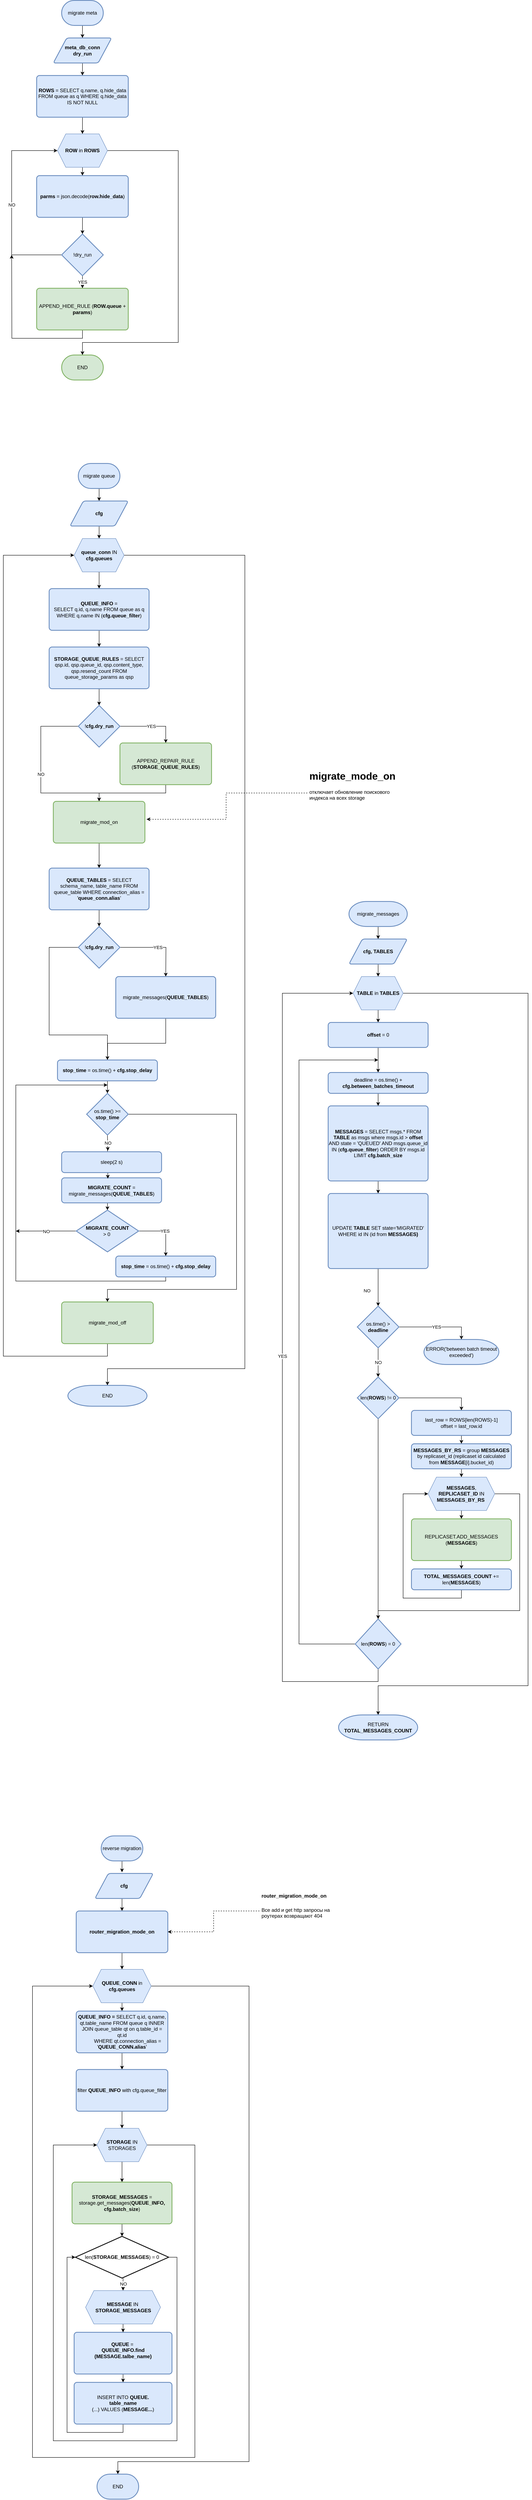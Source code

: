 <mxfile version="20.3.3" type="github">
  <diagram id="oc3zBq0LwjQA2mJLcE0H" name="Страница 1">
    <mxGraphModel dx="1422" dy="719" grid="1" gridSize="10" guides="1" tooltips="1" connect="1" arrows="1" fold="1" page="1" pageScale="1" pageWidth="827" pageHeight="1169" math="0" shadow="0">
      <root>
        <mxCell id="0" />
        <mxCell id="1" parent="0" />
        <mxCell id="7rgctY2cvkCQfaToGf1Q-23" style="edgeStyle=orthogonalEdgeStyle;rounded=0;orthogonalLoop=1;jettySize=auto;html=1;exitX=0.5;exitY=1;exitDx=0;exitDy=0;exitPerimeter=0;entryX=0.5;entryY=0;entryDx=0;entryDy=0;" edge="1" parent="1" source="7rgctY2cvkCQfaToGf1Q-1" target="7rgctY2cvkCQfaToGf1Q-2">
          <mxGeometry relative="1" as="geometry" />
        </mxCell>
        <mxCell id="7rgctY2cvkCQfaToGf1Q-1" value="migrate meta" style="strokeWidth=2;html=1;shape=mxgraph.flowchart.terminator;whiteSpace=wrap;fillColor=#dae8fc;strokeColor=#6c8ebf;" vertex="1" parent="1">
          <mxGeometry x="260" y="80" width="100" height="60" as="geometry" />
        </mxCell>
        <mxCell id="7rgctY2cvkCQfaToGf1Q-22" style="edgeStyle=orthogonalEdgeStyle;rounded=0;orthogonalLoop=1;jettySize=auto;html=1;exitX=0.5;exitY=1;exitDx=0;exitDy=0;entryX=0.5;entryY=0;entryDx=0;entryDy=0;" edge="1" parent="1" source="7rgctY2cvkCQfaToGf1Q-2" target="7rgctY2cvkCQfaToGf1Q-3">
          <mxGeometry relative="1" as="geometry" />
        </mxCell>
        <mxCell id="7rgctY2cvkCQfaToGf1Q-2" value="&lt;b&gt;meta_db_conn&lt;br&gt;dry_run&lt;/b&gt;" style="shape=parallelogram;html=1;strokeWidth=2;perimeter=parallelogramPerimeter;whiteSpace=wrap;rounded=1;arcSize=12;size=0.23;fillColor=#dae8fc;strokeColor=#6c8ebf;" vertex="1" parent="1">
          <mxGeometry x="240" y="170" width="140" height="60" as="geometry" />
        </mxCell>
        <mxCell id="7rgctY2cvkCQfaToGf1Q-21" style="edgeStyle=orthogonalEdgeStyle;rounded=0;orthogonalLoop=1;jettySize=auto;html=1;exitX=0.5;exitY=1;exitDx=0;exitDy=0;entryX=0.5;entryY=0;entryDx=0;entryDy=0;" edge="1" parent="1" source="7rgctY2cvkCQfaToGf1Q-3" target="7rgctY2cvkCQfaToGf1Q-6">
          <mxGeometry relative="1" as="geometry" />
        </mxCell>
        <mxCell id="7rgctY2cvkCQfaToGf1Q-3" value="&lt;b&gt;ROWS&lt;/b&gt; = SELECT q.name, q.hide_data FROM queue as q WHERE q.hide_data IS NOT NULL" style="rounded=1;whiteSpace=wrap;html=1;absoluteArcSize=1;arcSize=14;strokeWidth=2;fillColor=#dae8fc;strokeColor=#6c8ebf;" vertex="1" parent="1">
          <mxGeometry x="200" y="260" width="220" height="100" as="geometry" />
        </mxCell>
        <mxCell id="7rgctY2cvkCQfaToGf1Q-8" style="edgeStyle=orthogonalEdgeStyle;rounded=0;orthogonalLoop=1;jettySize=auto;html=1;exitX=0.5;exitY=1;exitDx=0;exitDy=0;entryX=0.5;entryY=0;entryDx=0;entryDy=0;" edge="1" parent="1" source="7rgctY2cvkCQfaToGf1Q-6" target="7rgctY2cvkCQfaToGf1Q-7">
          <mxGeometry relative="1" as="geometry" />
        </mxCell>
        <mxCell id="7rgctY2cvkCQfaToGf1Q-20" style="edgeStyle=orthogonalEdgeStyle;rounded=0;orthogonalLoop=1;jettySize=auto;html=1;exitX=1;exitY=0.5;exitDx=0;exitDy=0;" edge="1" parent="1" source="7rgctY2cvkCQfaToGf1Q-6" target="7rgctY2cvkCQfaToGf1Q-19">
          <mxGeometry relative="1" as="geometry">
            <Array as="points">
              <mxPoint x="540" y="440" />
              <mxPoint x="540" y="900" />
              <mxPoint x="310" y="900" />
            </Array>
          </mxGeometry>
        </mxCell>
        <mxCell id="7rgctY2cvkCQfaToGf1Q-6" value="&lt;b&gt;ROW&lt;/b&gt; in &lt;b&gt;ROWS&lt;/b&gt;" style="shape=hexagon;perimeter=hexagonPerimeter2;whiteSpace=wrap;html=1;fixedSize=1;fillColor=#dae8fc;strokeColor=#6c8ebf;" vertex="1" parent="1">
          <mxGeometry x="250" y="400" width="120" height="80" as="geometry" />
        </mxCell>
        <mxCell id="7rgctY2cvkCQfaToGf1Q-11" style="edgeStyle=orthogonalEdgeStyle;rounded=0;orthogonalLoop=1;jettySize=auto;html=1;exitX=0.5;exitY=1;exitDx=0;exitDy=0;entryX=0.5;entryY=0;entryDx=0;entryDy=0;" edge="1" parent="1" source="7rgctY2cvkCQfaToGf1Q-7">
          <mxGeometry relative="1" as="geometry">
            <mxPoint x="310" y="640" as="targetPoint" />
          </mxGeometry>
        </mxCell>
        <mxCell id="7rgctY2cvkCQfaToGf1Q-7" value="&lt;b&gt;parms&lt;/b&gt; = json.decode(&lt;b&gt;row.hide_data&lt;/b&gt;)" style="rounded=1;whiteSpace=wrap;html=1;absoluteArcSize=1;arcSize=14;strokeWidth=2;fillColor=#dae8fc;strokeColor=#6c8ebf;" vertex="1" parent="1">
          <mxGeometry x="200" y="500" width="220" height="100" as="geometry" />
        </mxCell>
        <mxCell id="7rgctY2cvkCQfaToGf1Q-14" value="NO" style="edgeStyle=orthogonalEdgeStyle;rounded=0;orthogonalLoop=1;jettySize=auto;html=1;exitX=0;exitY=0.5;exitDx=0;exitDy=0;exitPerimeter=0;entryX=0;entryY=0.5;entryDx=0;entryDy=0;" edge="1" parent="1" source="7rgctY2cvkCQfaToGf1Q-13" target="7rgctY2cvkCQfaToGf1Q-6">
          <mxGeometry relative="1" as="geometry">
            <Array as="points">
              <mxPoint x="140" y="690" />
              <mxPoint x="140" y="440" />
            </Array>
          </mxGeometry>
        </mxCell>
        <mxCell id="7rgctY2cvkCQfaToGf1Q-17" value="YES" style="edgeStyle=orthogonalEdgeStyle;rounded=0;orthogonalLoop=1;jettySize=auto;html=1;exitX=0.5;exitY=1;exitDx=0;exitDy=0;exitPerimeter=0;entryX=0.5;entryY=0;entryDx=0;entryDy=0;" edge="1" parent="1" source="7rgctY2cvkCQfaToGf1Q-13" target="7rgctY2cvkCQfaToGf1Q-15">
          <mxGeometry relative="1" as="geometry" />
        </mxCell>
        <mxCell id="7rgctY2cvkCQfaToGf1Q-13" value="!dry_run" style="strokeWidth=2;html=1;shape=mxgraph.flowchart.decision;whiteSpace=wrap;fillColor=#dae8fc;strokeColor=#6c8ebf;" vertex="1" parent="1">
          <mxGeometry x="260" y="640" width="100" height="100" as="geometry" />
        </mxCell>
        <mxCell id="7rgctY2cvkCQfaToGf1Q-18" style="edgeStyle=orthogonalEdgeStyle;rounded=0;orthogonalLoop=1;jettySize=auto;html=1;exitX=0.5;exitY=1;exitDx=0;exitDy=0;" edge="1" parent="1" source="7rgctY2cvkCQfaToGf1Q-15">
          <mxGeometry relative="1" as="geometry">
            <mxPoint x="140" y="690" as="targetPoint" />
          </mxGeometry>
        </mxCell>
        <mxCell id="7rgctY2cvkCQfaToGf1Q-15" value="APPEND_HIDE_RULE (&lt;b&gt;ROW.queue&lt;/b&gt; + &lt;b&gt;params&lt;/b&gt;)" style="rounded=1;whiteSpace=wrap;html=1;absoluteArcSize=1;arcSize=14;strokeWidth=2;fillColor=#d5e8d4;strokeColor=#82b366;" vertex="1" parent="1">
          <mxGeometry x="200" y="770" width="220" height="100" as="geometry" />
        </mxCell>
        <mxCell id="7rgctY2cvkCQfaToGf1Q-19" value="END" style="strokeWidth=2;html=1;shape=mxgraph.flowchart.terminator;whiteSpace=wrap;fillColor=#d5e8d4;strokeColor=#82b366;" vertex="1" parent="1">
          <mxGeometry x="260" y="930" width="100" height="60" as="geometry" />
        </mxCell>
        <mxCell id="7rgctY2cvkCQfaToGf1Q-24" style="edgeStyle=orthogonalEdgeStyle;rounded=0;orthogonalLoop=1;jettySize=auto;html=1;exitX=0.5;exitY=1;exitDx=0;exitDy=0;exitPerimeter=0;entryX=0.5;entryY=0;entryDx=0;entryDy=0;" edge="1" parent="1" source="7rgctY2cvkCQfaToGf1Q-25" target="7rgctY2cvkCQfaToGf1Q-27">
          <mxGeometry relative="1" as="geometry" />
        </mxCell>
        <mxCell id="7rgctY2cvkCQfaToGf1Q-25" value="migrate queue" style="strokeWidth=2;html=1;shape=mxgraph.flowchart.terminator;whiteSpace=wrap;fillColor=#dae8fc;strokeColor=#6c8ebf;" vertex="1" parent="1">
          <mxGeometry x="300" y="1190" width="100" height="60" as="geometry" />
        </mxCell>
        <mxCell id="7rgctY2cvkCQfaToGf1Q-26" style="edgeStyle=orthogonalEdgeStyle;rounded=0;orthogonalLoop=1;jettySize=auto;html=1;exitX=0.5;exitY=1;exitDx=0;exitDy=0;entryX=0.5;entryY=0;entryDx=0;entryDy=0;" edge="1" parent="1" source="7rgctY2cvkCQfaToGf1Q-27">
          <mxGeometry relative="1" as="geometry">
            <mxPoint x="350" y="1370" as="targetPoint" />
          </mxGeometry>
        </mxCell>
        <mxCell id="7rgctY2cvkCQfaToGf1Q-27" value="&lt;b&gt;cfg&lt;/b&gt;" style="shape=parallelogram;html=1;strokeWidth=2;perimeter=parallelogramPerimeter;whiteSpace=wrap;rounded=1;arcSize=12;size=0.23;fillColor=#dae8fc;strokeColor=#6c8ebf;" vertex="1" parent="1">
          <mxGeometry x="280" y="1280" width="140" height="60" as="geometry" />
        </mxCell>
        <mxCell id="7rgctY2cvkCQfaToGf1Q-52" style="edgeStyle=orthogonalEdgeStyle;rounded=0;orthogonalLoop=1;jettySize=auto;html=1;exitX=0.5;exitY=1;exitDx=0;exitDy=0;entryX=0.5;entryY=0;entryDx=0;entryDy=0;" edge="1" parent="1" source="7rgctY2cvkCQfaToGf1Q-41" target="7rgctY2cvkCQfaToGf1Q-43">
          <mxGeometry relative="1" as="geometry" />
        </mxCell>
        <mxCell id="7rgctY2cvkCQfaToGf1Q-136" style="edgeStyle=orthogonalEdgeStyle;rounded=0;orthogonalLoop=1;jettySize=auto;html=1;exitX=1;exitY=0.5;exitDx=0;exitDy=0;entryX=0.5;entryY=0;entryDx=0;entryDy=0;entryPerimeter=0;" edge="1" parent="1" source="7rgctY2cvkCQfaToGf1Q-41" target="7rgctY2cvkCQfaToGf1Q-134">
          <mxGeometry relative="1" as="geometry">
            <Array as="points">
              <mxPoint x="700" y="1410" />
              <mxPoint x="700" y="3360" />
              <mxPoint x="370" y="3360" />
            </Array>
          </mxGeometry>
        </mxCell>
        <mxCell id="7rgctY2cvkCQfaToGf1Q-41" value="&lt;b&gt;queue_conn&lt;/b&gt; IN &lt;b&gt;cfg.queues&lt;/b&gt;" style="shape=hexagon;perimeter=hexagonPerimeter2;whiteSpace=wrap;html=1;fixedSize=1;fillColor=#dae8fc;strokeColor=#6c8ebf;" vertex="1" parent="1">
          <mxGeometry x="290" y="1370" width="120" height="80" as="geometry" />
        </mxCell>
        <mxCell id="7rgctY2cvkCQfaToGf1Q-51" style="edgeStyle=orthogonalEdgeStyle;rounded=0;orthogonalLoop=1;jettySize=auto;html=1;exitX=0.5;exitY=1;exitDx=0;exitDy=0;entryX=0.5;entryY=0;entryDx=0;entryDy=0;" edge="1" parent="1" source="7rgctY2cvkCQfaToGf1Q-43" target="7rgctY2cvkCQfaToGf1Q-44">
          <mxGeometry relative="1" as="geometry" />
        </mxCell>
        <mxCell id="7rgctY2cvkCQfaToGf1Q-43" value="&lt;b&gt;QUEUE_INFO&lt;/b&gt; =&lt;br&gt;SELECT q.id, q.name FROM queue as q WHERE q.name IN (&lt;b&gt;cfg.queue_filter&lt;/b&gt;)" style="rounded=1;whiteSpace=wrap;html=1;absoluteArcSize=1;arcSize=14;strokeWidth=2;fillColor=#dae8fc;strokeColor=#6c8ebf;" vertex="1" parent="1">
          <mxGeometry x="230" y="1490" width="240" height="100" as="geometry" />
        </mxCell>
        <mxCell id="7rgctY2cvkCQfaToGf1Q-50" style="edgeStyle=orthogonalEdgeStyle;rounded=0;orthogonalLoop=1;jettySize=auto;html=1;exitX=0.5;exitY=1;exitDx=0;exitDy=0;entryX=0.5;entryY=0;entryDx=0;entryDy=0;entryPerimeter=0;" edge="1" parent="1" source="7rgctY2cvkCQfaToGf1Q-44" target="7rgctY2cvkCQfaToGf1Q-45">
          <mxGeometry relative="1" as="geometry" />
        </mxCell>
        <mxCell id="7rgctY2cvkCQfaToGf1Q-44" value="&lt;b&gt;STORAGE_QUEUE_RULES&lt;/b&gt; = SELECT qsp.id, qsp.queue_id, qsp.content_type, qsp.resend_count FROM queue_storage_params as qsp" style="rounded=1;whiteSpace=wrap;html=1;absoluteArcSize=1;arcSize=14;strokeWidth=2;fillColor=#dae8fc;strokeColor=#6c8ebf;" vertex="1" parent="1">
          <mxGeometry x="230" y="1630" width="240" height="100" as="geometry" />
        </mxCell>
        <mxCell id="7rgctY2cvkCQfaToGf1Q-49" value="YES" style="edgeStyle=orthogonalEdgeStyle;rounded=0;orthogonalLoop=1;jettySize=auto;html=1;exitX=1;exitY=0.5;exitDx=0;exitDy=0;exitPerimeter=0;" edge="1" parent="1" source="7rgctY2cvkCQfaToGf1Q-45" target="7rgctY2cvkCQfaToGf1Q-48">
          <mxGeometry relative="1" as="geometry" />
        </mxCell>
        <mxCell id="7rgctY2cvkCQfaToGf1Q-59" value="NO" style="edgeStyle=orthogonalEdgeStyle;rounded=0;orthogonalLoop=1;jettySize=auto;html=1;exitX=0;exitY=0.5;exitDx=0;exitDy=0;exitPerimeter=0;" edge="1" parent="1" source="7rgctY2cvkCQfaToGf1Q-45">
          <mxGeometry relative="1" as="geometry">
            <mxPoint x="350" y="2000" as="targetPoint" />
            <Array as="points">
              <mxPoint x="210" y="1820" />
              <mxPoint x="210" y="1980" />
              <mxPoint x="350" y="1980" />
            </Array>
          </mxGeometry>
        </mxCell>
        <mxCell id="7rgctY2cvkCQfaToGf1Q-45" value="!&lt;b&gt;cfg.dry_run&lt;/b&gt;" style="strokeWidth=2;html=1;shape=mxgraph.flowchart.decision;whiteSpace=wrap;fillColor=#dae8fc;strokeColor=#6c8ebf;" vertex="1" parent="1">
          <mxGeometry x="300" y="1770" width="100" height="100" as="geometry" />
        </mxCell>
        <mxCell id="7rgctY2cvkCQfaToGf1Q-58" style="edgeStyle=orthogonalEdgeStyle;rounded=0;orthogonalLoop=1;jettySize=auto;html=1;exitX=0.5;exitY=1;exitDx=0;exitDy=0;entryX=0.5;entryY=0;entryDx=0;entryDy=0;" edge="1" parent="1" source="7rgctY2cvkCQfaToGf1Q-48" target="7rgctY2cvkCQfaToGf1Q-53">
          <mxGeometry relative="1" as="geometry" />
        </mxCell>
        <mxCell id="7rgctY2cvkCQfaToGf1Q-48" value="APPEND_REPAIR_RULE (&lt;b&gt;STORAGE_QUEUE_RULES&lt;/b&gt;)" style="rounded=1;whiteSpace=wrap;html=1;absoluteArcSize=1;arcSize=14;strokeWidth=2;fillColor=#d5e8d4;strokeColor=#82b366;" vertex="1" parent="1">
          <mxGeometry x="400" y="1860" width="220" height="100" as="geometry" />
        </mxCell>
        <mxCell id="7rgctY2cvkCQfaToGf1Q-57" style="edgeStyle=orthogonalEdgeStyle;rounded=0;orthogonalLoop=1;jettySize=auto;html=1;exitX=0.5;exitY=1;exitDx=0;exitDy=0;" edge="1" parent="1" source="7rgctY2cvkCQfaToGf1Q-53" target="7rgctY2cvkCQfaToGf1Q-56">
          <mxGeometry relative="1" as="geometry" />
        </mxCell>
        <mxCell id="7rgctY2cvkCQfaToGf1Q-53" value="migrate_mod_on" style="rounded=1;whiteSpace=wrap;html=1;absoluteArcSize=1;arcSize=14;strokeWidth=2;fillColor=#d5e8d4;strokeColor=#82b366;" vertex="1" parent="1">
          <mxGeometry x="240" y="2000" width="220" height="100" as="geometry" />
        </mxCell>
        <mxCell id="7rgctY2cvkCQfaToGf1Q-55" style="edgeStyle=orthogonalEdgeStyle;rounded=0;orthogonalLoop=1;jettySize=auto;html=1;exitX=0;exitY=0.5;exitDx=0;exitDy=0;entryX=1.018;entryY=0.43;entryDx=0;entryDy=0;entryPerimeter=0;dashed=1;" edge="1" parent="1" source="7rgctY2cvkCQfaToGf1Q-54" target="7rgctY2cvkCQfaToGf1Q-53">
          <mxGeometry relative="1" as="geometry" />
        </mxCell>
        <mxCell id="7rgctY2cvkCQfaToGf1Q-54" value="&lt;h1&gt;migrate_mode_on&lt;/h1&gt;&lt;p&gt;отключает обновление поискового индекса на всех storage&lt;/p&gt;" style="text;html=1;strokeColor=none;fillColor=none;spacing=5;spacingTop=-20;whiteSpace=wrap;overflow=hidden;rounded=0;" vertex="1" parent="1">
          <mxGeometry x="850" y="1920" width="220" height="120" as="geometry" />
        </mxCell>
        <mxCell id="7rgctY2cvkCQfaToGf1Q-64" style="edgeStyle=orthogonalEdgeStyle;rounded=0;orthogonalLoop=1;jettySize=auto;html=1;exitX=0.5;exitY=1;exitDx=0;exitDy=0;entryX=0.5;entryY=0;entryDx=0;entryDy=0;" edge="1" parent="1" source="7rgctY2cvkCQfaToGf1Q-56">
          <mxGeometry relative="1" as="geometry">
            <mxPoint x="350" y="2300" as="targetPoint" />
          </mxGeometry>
        </mxCell>
        <mxCell id="7rgctY2cvkCQfaToGf1Q-56" value="&lt;b&gt;QUEUE_TABLES&lt;/b&gt; =&amp;nbsp;SELECT schema_name, table_name FROM queue_table WHERE connection_alias = &#39;&lt;b&gt;queue_conn.alias&lt;/b&gt;&#39;" style="rounded=1;whiteSpace=wrap;html=1;absoluteArcSize=1;arcSize=14;strokeWidth=2;fillColor=#dae8fc;strokeColor=#6c8ebf;" vertex="1" parent="1">
          <mxGeometry x="230" y="2160" width="240" height="100" as="geometry" />
        </mxCell>
        <mxCell id="7rgctY2cvkCQfaToGf1Q-68" style="edgeStyle=orthogonalEdgeStyle;rounded=0;orthogonalLoop=1;jettySize=auto;html=1;exitX=0.5;exitY=1;exitDx=0;exitDy=0;exitPerimeter=0;" edge="1" parent="1" source="7rgctY2cvkCQfaToGf1Q-65">
          <mxGeometry relative="1" as="geometry">
            <mxPoint x="1020" y="2330" as="targetPoint" />
          </mxGeometry>
        </mxCell>
        <mxCell id="7rgctY2cvkCQfaToGf1Q-65" value="migrate_messages" style="strokeWidth=2;html=1;shape=mxgraph.flowchart.terminator;whiteSpace=wrap;fillColor=#dae8fc;strokeColor=#6c8ebf;" vertex="1" parent="1">
          <mxGeometry x="950" y="2240" width="140" height="60" as="geometry" />
        </mxCell>
        <mxCell id="7rgctY2cvkCQfaToGf1Q-99" style="edgeStyle=orthogonalEdgeStyle;rounded=0;orthogonalLoop=1;jettySize=auto;html=1;exitX=0.5;exitY=1;exitDx=0;exitDy=0;entryX=0.5;entryY=0;entryDx=0;entryDy=0;" edge="1" parent="1" source="7rgctY2cvkCQfaToGf1Q-67" target="7rgctY2cvkCQfaToGf1Q-71">
          <mxGeometry relative="1" as="geometry" />
        </mxCell>
        <mxCell id="7rgctY2cvkCQfaToGf1Q-102" style="edgeStyle=orthogonalEdgeStyle;rounded=0;orthogonalLoop=1;jettySize=auto;html=1;exitX=1;exitY=0.5;exitDx=0;exitDy=0;entryX=0.5;entryY=0;entryDx=0;entryDy=0;entryPerimeter=0;" edge="1" parent="1" source="7rgctY2cvkCQfaToGf1Q-67" target="7rgctY2cvkCQfaToGf1Q-101">
          <mxGeometry relative="1" as="geometry">
            <Array as="points">
              <mxPoint x="1380" y="2460" />
              <mxPoint x="1380" y="4120" />
              <mxPoint x="1020" y="4120" />
              <mxPoint x="1020" y="4170" />
            </Array>
          </mxGeometry>
        </mxCell>
        <mxCell id="7rgctY2cvkCQfaToGf1Q-67" value="&lt;b&gt;TABLE&lt;/b&gt; in &lt;b&gt;TABLES&lt;/b&gt;" style="shape=hexagon;perimeter=hexagonPerimeter2;whiteSpace=wrap;html=1;fixedSize=1;fillColor=#dae8fc;strokeColor=#6c8ebf;" vertex="1" parent="1">
          <mxGeometry x="960" y="2420" width="120" height="80" as="geometry" />
        </mxCell>
        <mxCell id="7rgctY2cvkCQfaToGf1Q-96" style="edgeStyle=orthogonalEdgeStyle;rounded=0;orthogonalLoop=1;jettySize=auto;html=1;exitX=0;exitY=0.5;exitDx=0;exitDy=0;exitPerimeter=0;" edge="1" parent="1" source="7rgctY2cvkCQfaToGf1Q-70">
          <mxGeometry relative="1" as="geometry">
            <mxPoint x="1020" y="2620" as="targetPoint" />
            <Array as="points">
              <mxPoint x="830" y="4020" />
              <mxPoint x="830" y="2620" />
            </Array>
          </mxGeometry>
        </mxCell>
        <mxCell id="7rgctY2cvkCQfaToGf1Q-98" value="NO" style="edgeLabel;html=1;align=center;verticalAlign=middle;resizable=0;points=[];" vertex="1" connectable="0" parent="7rgctY2cvkCQfaToGf1Q-96">
          <mxGeometry x="0.968" y="-1" relative="1" as="geometry">
            <mxPoint y="552" as="offset" />
          </mxGeometry>
        </mxCell>
        <mxCell id="7rgctY2cvkCQfaToGf1Q-100" value="YES" style="edgeStyle=orthogonalEdgeStyle;rounded=0;orthogonalLoop=1;jettySize=auto;html=1;exitX=0.5;exitY=1;exitDx=0;exitDy=0;exitPerimeter=0;entryX=0;entryY=0.5;entryDx=0;entryDy=0;" edge="1" parent="1" source="7rgctY2cvkCQfaToGf1Q-70" target="7rgctY2cvkCQfaToGf1Q-67">
          <mxGeometry relative="1" as="geometry">
            <mxPoint x="800" y="2490" as="targetPoint" />
            <Array as="points">
              <mxPoint x="1020" y="4110" />
              <mxPoint x="790" y="4110" />
              <mxPoint x="790" y="2460" />
            </Array>
          </mxGeometry>
        </mxCell>
        <mxCell id="7rgctY2cvkCQfaToGf1Q-70" value="len(&lt;b&gt;ROWS&lt;/b&gt;) = 0" style="strokeWidth=2;html=1;shape=mxgraph.flowchart.decision;whiteSpace=wrap;fillColor=#dae8fc;strokeColor=#6c8ebf;" vertex="1" parent="1">
          <mxGeometry x="965" y="3960" width="110" height="120" as="geometry" />
        </mxCell>
        <mxCell id="7rgctY2cvkCQfaToGf1Q-95" style="edgeStyle=orthogonalEdgeStyle;rounded=0;orthogonalLoop=1;jettySize=auto;html=1;exitX=0.5;exitY=1;exitDx=0;exitDy=0;entryX=0.5;entryY=0;entryDx=0;entryDy=0;" edge="1" parent="1" source="7rgctY2cvkCQfaToGf1Q-71" target="7rgctY2cvkCQfaToGf1Q-74">
          <mxGeometry relative="1" as="geometry" />
        </mxCell>
        <mxCell id="7rgctY2cvkCQfaToGf1Q-71" value="&lt;b&gt;offset&lt;/b&gt; = 0" style="rounded=1;whiteSpace=wrap;html=1;absoluteArcSize=1;arcSize=14;strokeWidth=2;fillColor=#dae8fc;strokeColor=#6c8ebf;" vertex="1" parent="1">
          <mxGeometry x="900" y="2530" width="240" height="60" as="geometry" />
        </mxCell>
        <mxCell id="7rgctY2cvkCQfaToGf1Q-93" style="edgeStyle=orthogonalEdgeStyle;rounded=0;orthogonalLoop=1;jettySize=auto;html=1;exitX=0.5;exitY=1;exitDx=0;exitDy=0;entryX=0.5;entryY=0;entryDx=0;entryDy=0;" edge="1" parent="1" source="7rgctY2cvkCQfaToGf1Q-72" target="7rgctY2cvkCQfaToGf1Q-73">
          <mxGeometry relative="1" as="geometry" />
        </mxCell>
        <mxCell id="7rgctY2cvkCQfaToGf1Q-72" value="&lt;b&gt;MESSAGES&lt;/b&gt; = SELECT msgs.* FROM &lt;b&gt;TABLE&lt;/b&gt; as msgs where msgs.id &amp;gt; &lt;b&gt;offset&lt;/b&gt; AND state = &#39;QUEUED&#39; AND msgs.queue_id IN (&lt;b&gt;cfg.queue_filter&lt;/b&gt;) ORDER BY msgs.id LIMIT &lt;b&gt;cfg.batch_size&lt;/b&gt;" style="rounded=1;whiteSpace=wrap;html=1;absoluteArcSize=1;arcSize=14;strokeWidth=2;fillColor=#dae8fc;strokeColor=#6c8ebf;" vertex="1" parent="1">
          <mxGeometry x="900" y="2730" width="240" height="180" as="geometry" />
        </mxCell>
        <mxCell id="7rgctY2cvkCQfaToGf1Q-92" style="edgeStyle=orthogonalEdgeStyle;rounded=0;orthogonalLoop=1;jettySize=auto;html=1;exitX=0.5;exitY=1;exitDx=0;exitDy=0;entryX=0.5;entryY=0;entryDx=0;entryDy=0;entryPerimeter=0;" edge="1" parent="1" source="7rgctY2cvkCQfaToGf1Q-73" target="7rgctY2cvkCQfaToGf1Q-75">
          <mxGeometry relative="1" as="geometry" />
        </mxCell>
        <mxCell id="7rgctY2cvkCQfaToGf1Q-73" value="UPDATE &lt;b&gt;TABLE&lt;/b&gt; SET state=&#39;MIGRATED&#39; WHERE id IN (id from&amp;nbsp;&lt;b&gt;MESSAGES)&lt;/b&gt;" style="rounded=1;whiteSpace=wrap;html=1;absoluteArcSize=1;arcSize=14;strokeWidth=2;fillColor=#dae8fc;strokeColor=#6c8ebf;" vertex="1" parent="1">
          <mxGeometry x="900" y="2940" width="240" height="180" as="geometry" />
        </mxCell>
        <mxCell id="7rgctY2cvkCQfaToGf1Q-94" style="edgeStyle=orthogonalEdgeStyle;rounded=0;orthogonalLoop=1;jettySize=auto;html=1;exitX=0.5;exitY=1;exitDx=0;exitDy=0;entryX=0.5;entryY=0;entryDx=0;entryDy=0;" edge="1" parent="1" source="7rgctY2cvkCQfaToGf1Q-74" target="7rgctY2cvkCQfaToGf1Q-72">
          <mxGeometry relative="1" as="geometry" />
        </mxCell>
        <mxCell id="7rgctY2cvkCQfaToGf1Q-74" value="deadline = os.time() + &lt;b&gt;cfg.between_batches_timeout&lt;/b&gt;" style="rounded=1;whiteSpace=wrap;html=1;absoluteArcSize=1;arcSize=14;strokeWidth=2;fillColor=#dae8fc;strokeColor=#6c8ebf;" vertex="1" parent="1">
          <mxGeometry x="900" y="2650" width="240" height="50" as="geometry" />
        </mxCell>
        <mxCell id="7rgctY2cvkCQfaToGf1Q-77" value="YES" style="edgeStyle=orthogonalEdgeStyle;rounded=0;orthogonalLoop=1;jettySize=auto;html=1;exitX=1;exitY=0.5;exitDx=0;exitDy=0;exitPerimeter=0;entryX=0.5;entryY=0;entryDx=0;entryDy=0;entryPerimeter=0;" edge="1" parent="1" source="7rgctY2cvkCQfaToGf1Q-75" target="7rgctY2cvkCQfaToGf1Q-76">
          <mxGeometry relative="1" as="geometry" />
        </mxCell>
        <mxCell id="7rgctY2cvkCQfaToGf1Q-78" value="NO" style="edgeStyle=orthogonalEdgeStyle;rounded=0;orthogonalLoop=1;jettySize=auto;html=1;exitX=0.5;exitY=1;exitDx=0;exitDy=0;exitPerimeter=0;entryX=0.5;entryY=0;entryDx=0;entryDy=0;entryPerimeter=0;" edge="1" parent="1" source="7rgctY2cvkCQfaToGf1Q-75" target="7rgctY2cvkCQfaToGf1Q-79">
          <mxGeometry relative="1" as="geometry">
            <mxPoint x="1020" y="3310" as="targetPoint" />
          </mxGeometry>
        </mxCell>
        <mxCell id="7rgctY2cvkCQfaToGf1Q-75" value="os.time() &amp;gt; &lt;b&gt;deadline&lt;/b&gt;" style="strokeWidth=2;html=1;shape=mxgraph.flowchart.decision;whiteSpace=wrap;fillColor=#dae8fc;strokeColor=#6c8ebf;" vertex="1" parent="1">
          <mxGeometry x="970" y="3210" width="100" height="100" as="geometry" />
        </mxCell>
        <mxCell id="7rgctY2cvkCQfaToGf1Q-76" value="ERROR(&#39;between batch timeout exceeded&#39;)" style="strokeWidth=2;html=1;shape=mxgraph.flowchart.terminator;whiteSpace=wrap;fillColor=#dae8fc;strokeColor=#6c8ebf;" vertex="1" parent="1">
          <mxGeometry x="1130" y="3290" width="180" height="60" as="geometry" />
        </mxCell>
        <mxCell id="7rgctY2cvkCQfaToGf1Q-90" style="edgeStyle=orthogonalEdgeStyle;rounded=0;orthogonalLoop=1;jettySize=auto;html=1;exitX=1;exitY=0.5;exitDx=0;exitDy=0;exitPerimeter=0;" edge="1" parent="1" source="7rgctY2cvkCQfaToGf1Q-79" target="7rgctY2cvkCQfaToGf1Q-80">
          <mxGeometry relative="1" as="geometry">
            <Array as="points">
              <mxPoint x="1220" y="3430" />
            </Array>
          </mxGeometry>
        </mxCell>
        <mxCell id="7rgctY2cvkCQfaToGf1Q-91" style="edgeStyle=orthogonalEdgeStyle;rounded=0;orthogonalLoop=1;jettySize=auto;html=1;exitX=0.5;exitY=1;exitDx=0;exitDy=0;exitPerimeter=0;entryX=0.5;entryY=0;entryDx=0;entryDy=0;entryPerimeter=0;" edge="1" parent="1" source="7rgctY2cvkCQfaToGf1Q-79" target="7rgctY2cvkCQfaToGf1Q-70">
          <mxGeometry relative="1" as="geometry">
            <mxPoint x="1010" y="3950" as="targetPoint" />
            <Array as="points">
              <mxPoint x="1020" y="3960" />
              <mxPoint x="1020" y="3960" />
            </Array>
          </mxGeometry>
        </mxCell>
        <mxCell id="7rgctY2cvkCQfaToGf1Q-79" value="len(&lt;b&gt;ROWS&lt;/b&gt;) != 0" style="strokeWidth=2;html=1;shape=mxgraph.flowchart.decision;whiteSpace=wrap;fillColor=#dae8fc;strokeColor=#6c8ebf;" vertex="1" parent="1">
          <mxGeometry x="970" y="3380" width="100" height="100" as="geometry" />
        </mxCell>
        <mxCell id="7rgctY2cvkCQfaToGf1Q-82" style="edgeStyle=orthogonalEdgeStyle;rounded=0;orthogonalLoop=1;jettySize=auto;html=1;exitX=0.5;exitY=1;exitDx=0;exitDy=0;entryX=0.5;entryY=0;entryDx=0;entryDy=0;" edge="1" parent="1" source="7rgctY2cvkCQfaToGf1Q-80" target="7rgctY2cvkCQfaToGf1Q-81">
          <mxGeometry relative="1" as="geometry" />
        </mxCell>
        <mxCell id="7rgctY2cvkCQfaToGf1Q-80" value="last_row = ROWS[len(ROWS)-1]&lt;br&gt;offset = last_row.id" style="rounded=1;whiteSpace=wrap;html=1;absoluteArcSize=1;arcSize=14;strokeWidth=2;fillColor=#dae8fc;strokeColor=#6c8ebf;" vertex="1" parent="1">
          <mxGeometry x="1100" y="3460" width="240" height="60" as="geometry" />
        </mxCell>
        <mxCell id="7rgctY2cvkCQfaToGf1Q-89" style="edgeStyle=orthogonalEdgeStyle;rounded=0;orthogonalLoop=1;jettySize=auto;html=1;exitX=0.5;exitY=1;exitDx=0;exitDy=0;entryX=0.5;entryY=0;entryDx=0;entryDy=0;" edge="1" parent="1" source="7rgctY2cvkCQfaToGf1Q-81" target="7rgctY2cvkCQfaToGf1Q-83">
          <mxGeometry relative="1" as="geometry" />
        </mxCell>
        <mxCell id="7rgctY2cvkCQfaToGf1Q-81" value="&lt;b&gt;MESSAGES_BY_RS &lt;/b&gt;= group &lt;b&gt;MESSAGES&lt;/b&gt; by replicaset_id (replicaset id calculated from &lt;b&gt;MESSAGE&lt;/b&gt;[i].bucket_id)" style="rounded=1;whiteSpace=wrap;html=1;absoluteArcSize=1;arcSize=14;strokeWidth=2;fillColor=#dae8fc;strokeColor=#6c8ebf;" vertex="1" parent="1">
          <mxGeometry x="1100" y="3540" width="240" height="60" as="geometry" />
        </mxCell>
        <mxCell id="7rgctY2cvkCQfaToGf1Q-85" style="edgeStyle=orthogonalEdgeStyle;rounded=0;orthogonalLoop=1;jettySize=auto;html=1;exitX=0.5;exitY=1;exitDx=0;exitDy=0;entryX=0.5;entryY=0;entryDx=0;entryDy=0;" edge="1" parent="1" source="7rgctY2cvkCQfaToGf1Q-83" target="7rgctY2cvkCQfaToGf1Q-84">
          <mxGeometry relative="1" as="geometry" />
        </mxCell>
        <mxCell id="7rgctY2cvkCQfaToGf1Q-88" style="edgeStyle=orthogonalEdgeStyle;rounded=0;orthogonalLoop=1;jettySize=auto;html=1;exitX=1;exitY=0.5;exitDx=0;exitDy=0;entryX=0.5;entryY=0;entryDx=0;entryDy=0;entryPerimeter=0;" edge="1" parent="1" source="7rgctY2cvkCQfaToGf1Q-83" target="7rgctY2cvkCQfaToGf1Q-70">
          <mxGeometry relative="1" as="geometry">
            <Array as="points">
              <mxPoint x="1360" y="3660" />
              <mxPoint x="1360" y="3940" />
              <mxPoint x="1020" y="3940" />
            </Array>
          </mxGeometry>
        </mxCell>
        <mxCell id="7rgctY2cvkCQfaToGf1Q-83" value="&lt;b&gt;MESSAGES&lt;/b&gt;, &lt;b&gt;REPLICASET_ID&lt;/b&gt; IN &lt;b&gt;MESSAGES_BY_RS&lt;/b&gt;&amp;nbsp;" style="shape=hexagon;perimeter=hexagonPerimeter2;whiteSpace=wrap;html=1;fixedSize=1;fillColor=#dae8fc;strokeColor=#6c8ebf;" vertex="1" parent="1">
          <mxGeometry x="1140" y="3620" width="160" height="80" as="geometry" />
        </mxCell>
        <mxCell id="7rgctY2cvkCQfaToGf1Q-117" style="edgeStyle=orthogonalEdgeStyle;rounded=0;orthogonalLoop=1;jettySize=auto;html=1;exitX=0.5;exitY=1;exitDx=0;exitDy=0;entryX=0.5;entryY=0;entryDx=0;entryDy=0;" edge="1" parent="1" source="7rgctY2cvkCQfaToGf1Q-84" target="7rgctY2cvkCQfaToGf1Q-116">
          <mxGeometry relative="1" as="geometry" />
        </mxCell>
        <mxCell id="7rgctY2cvkCQfaToGf1Q-84" value="REPLICASET.ADD_MESSAGES&lt;br&gt;(&lt;b&gt;MESSAGES&lt;/b&gt;)" style="rounded=1;whiteSpace=wrap;html=1;absoluteArcSize=1;arcSize=14;strokeWidth=2;fillColor=#d5e8d4;strokeColor=#82b366;" vertex="1" parent="1">
          <mxGeometry x="1100" y="3720" width="240" height="100" as="geometry" />
        </mxCell>
        <mxCell id="7rgctY2cvkCQfaToGf1Q-87" style="edgeStyle=orthogonalEdgeStyle;rounded=0;orthogonalLoop=1;jettySize=auto;html=1;exitX=0.5;exitY=1;exitDx=0;exitDy=0;" edge="1" parent="1" source="7rgctY2cvkCQfaToGf1Q-84" target="7rgctY2cvkCQfaToGf1Q-84">
          <mxGeometry relative="1" as="geometry">
            <mxPoint x="1080" y="3780" as="targetPoint" />
          </mxGeometry>
        </mxCell>
        <mxCell id="7rgctY2cvkCQfaToGf1Q-101" value="RETURN &lt;b&gt;TOTAL_MESSAGES_COUNT&lt;/b&gt;" style="strokeWidth=2;html=1;shape=mxgraph.flowchart.terminator;whiteSpace=wrap;fillColor=#dae8fc;strokeColor=#6c8ebf;" vertex="1" parent="1">
          <mxGeometry x="925" y="4190" width="190" height="60" as="geometry" />
        </mxCell>
        <mxCell id="7rgctY2cvkCQfaToGf1Q-104" style="edgeStyle=orthogonalEdgeStyle;rounded=0;orthogonalLoop=1;jettySize=auto;html=1;exitX=0.5;exitY=1;exitDx=0;exitDy=0;entryX=0.5;entryY=0;entryDx=0;entryDy=0;" edge="1" parent="1" source="7rgctY2cvkCQfaToGf1Q-103" target="7rgctY2cvkCQfaToGf1Q-67">
          <mxGeometry relative="1" as="geometry" />
        </mxCell>
        <mxCell id="7rgctY2cvkCQfaToGf1Q-103" value="&lt;b&gt;cfg, TABLES&lt;/b&gt;" style="shape=parallelogram;html=1;strokeWidth=2;perimeter=parallelogramPerimeter;whiteSpace=wrap;rounded=1;arcSize=12;size=0.23;fillColor=#dae8fc;strokeColor=#6c8ebf;" vertex="1" parent="1">
          <mxGeometry x="950" y="2330" width="140" height="60" as="geometry" />
        </mxCell>
        <mxCell id="7rgctY2cvkCQfaToGf1Q-107" value="YES" style="edgeStyle=orthogonalEdgeStyle;rounded=0;orthogonalLoop=1;jettySize=auto;html=1;exitX=1;exitY=0.5;exitDx=0;exitDy=0;exitPerimeter=0;" edge="1" parent="1" source="7rgctY2cvkCQfaToGf1Q-108">
          <mxGeometry relative="1" as="geometry">
            <mxPoint x="510" y="2420" as="targetPoint" />
          </mxGeometry>
        </mxCell>
        <mxCell id="7rgctY2cvkCQfaToGf1Q-111" style="edgeStyle=orthogonalEdgeStyle;rounded=0;orthogonalLoop=1;jettySize=auto;html=1;exitX=0;exitY=0.5;exitDx=0;exitDy=0;exitPerimeter=0;entryX=0.5;entryY=0;entryDx=0;entryDy=0;" edge="1" parent="1" source="7rgctY2cvkCQfaToGf1Q-108" target="7rgctY2cvkCQfaToGf1Q-112">
          <mxGeometry relative="1" as="geometry">
            <mxPoint x="250" y="2530" as="targetPoint" />
            <Array as="points">
              <mxPoint x="230" y="2350" />
              <mxPoint x="230" y="2560" />
              <mxPoint x="370" y="2560" />
            </Array>
          </mxGeometry>
        </mxCell>
        <mxCell id="7rgctY2cvkCQfaToGf1Q-108" value="!&lt;b&gt;cfg.dry_run&lt;/b&gt;" style="strokeWidth=2;html=1;shape=mxgraph.flowchart.decision;whiteSpace=wrap;fillColor=#dae8fc;strokeColor=#6c8ebf;" vertex="1" parent="1">
          <mxGeometry x="300" y="2300" width="100" height="100" as="geometry" />
        </mxCell>
        <mxCell id="7rgctY2cvkCQfaToGf1Q-113" style="edgeStyle=orthogonalEdgeStyle;rounded=0;orthogonalLoop=1;jettySize=auto;html=1;exitX=0.5;exitY=1;exitDx=0;exitDy=0;" edge="1" parent="1" source="7rgctY2cvkCQfaToGf1Q-110">
          <mxGeometry relative="1" as="geometry">
            <mxPoint x="370" y="2640" as="targetPoint" />
          </mxGeometry>
        </mxCell>
        <mxCell id="7rgctY2cvkCQfaToGf1Q-110" value="migrate_messages(&lt;b&gt;QUEUE_TABLES&lt;/b&gt;)" style="rounded=1;whiteSpace=wrap;html=1;absoluteArcSize=1;arcSize=14;strokeWidth=2;fillColor=#dae8fc;strokeColor=#6c8ebf;" vertex="1" parent="1">
          <mxGeometry x="390" y="2420" width="240" height="100" as="geometry" />
        </mxCell>
        <mxCell id="7rgctY2cvkCQfaToGf1Q-125" style="edgeStyle=orthogonalEdgeStyle;rounded=0;orthogonalLoop=1;jettySize=auto;html=1;exitX=0.5;exitY=1;exitDx=0;exitDy=0;entryX=0.5;entryY=0;entryDx=0;entryDy=0;entryPerimeter=0;" edge="1" parent="1" source="7rgctY2cvkCQfaToGf1Q-112" target="7rgctY2cvkCQfaToGf1Q-114">
          <mxGeometry relative="1" as="geometry" />
        </mxCell>
        <mxCell id="7rgctY2cvkCQfaToGf1Q-112" value="&lt;b&gt;stop_time&lt;/b&gt; = os.time() + &lt;b&gt;cfg.stop_delay&lt;/b&gt;" style="rounded=1;whiteSpace=wrap;html=1;absoluteArcSize=1;arcSize=14;strokeWidth=2;fillColor=#dae8fc;strokeColor=#6c8ebf;" vertex="1" parent="1">
          <mxGeometry x="250" y="2620" width="240" height="50" as="geometry" />
        </mxCell>
        <mxCell id="7rgctY2cvkCQfaToGf1Q-115" value="NO" style="edgeStyle=orthogonalEdgeStyle;rounded=0;orthogonalLoop=1;jettySize=auto;html=1;exitX=0.5;exitY=1;exitDx=0;exitDy=0;exitPerimeter=0;" edge="1" parent="1">
          <mxGeometry relative="1" as="geometry">
            <mxPoint x="370" y="2870" as="targetPoint" />
            <mxPoint x="370" y="2830" as="sourcePoint" />
          </mxGeometry>
        </mxCell>
        <mxCell id="7rgctY2cvkCQfaToGf1Q-129" value="NO" style="edgeStyle=orthogonalEdgeStyle;rounded=0;orthogonalLoop=1;jettySize=auto;html=1;exitX=0.5;exitY=1;exitDx=0;exitDy=0;exitPerimeter=0;entryX=0.462;entryY=-0.047;entryDx=0;entryDy=0;entryPerimeter=0;" edge="1" parent="1" source="7rgctY2cvkCQfaToGf1Q-114" target="7rgctY2cvkCQfaToGf1Q-128">
          <mxGeometry relative="1" as="geometry" />
        </mxCell>
        <mxCell id="7rgctY2cvkCQfaToGf1Q-133" style="edgeStyle=orthogonalEdgeStyle;rounded=0;orthogonalLoop=1;jettySize=auto;html=1;exitX=1;exitY=0.5;exitDx=0;exitDy=0;exitPerimeter=0;entryX=0.5;entryY=0;entryDx=0;entryDy=0;" edge="1" parent="1" source="7rgctY2cvkCQfaToGf1Q-114" target="7rgctY2cvkCQfaToGf1Q-132">
          <mxGeometry relative="1" as="geometry">
            <Array as="points">
              <mxPoint x="680" y="2750" />
              <mxPoint x="680" y="3170" />
              <mxPoint x="370" y="3170" />
            </Array>
          </mxGeometry>
        </mxCell>
        <mxCell id="7rgctY2cvkCQfaToGf1Q-114" value="os.time() &amp;gt;= &lt;b&gt;stop_time&lt;/b&gt;" style="strokeWidth=2;html=1;shape=mxgraph.flowchart.decision;whiteSpace=wrap;fillColor=#dae8fc;strokeColor=#6c8ebf;" vertex="1" parent="1">
          <mxGeometry x="320" y="2700" width="100" height="100" as="geometry" />
        </mxCell>
        <mxCell id="7rgctY2cvkCQfaToGf1Q-118" style="edgeStyle=orthogonalEdgeStyle;rounded=0;orthogonalLoop=1;jettySize=auto;html=1;exitX=0.5;exitY=1;exitDx=0;exitDy=0;" edge="1" parent="1" source="7rgctY2cvkCQfaToGf1Q-116">
          <mxGeometry relative="1" as="geometry">
            <mxPoint x="1140" y="3660" as="targetPoint" />
            <Array as="points">
              <mxPoint x="1220" y="3910" />
              <mxPoint x="1080" y="3910" />
              <mxPoint x="1080" y="3660" />
            </Array>
          </mxGeometry>
        </mxCell>
        <mxCell id="7rgctY2cvkCQfaToGf1Q-116" value="&lt;b&gt;TOTAL_MESSAGES_COUNT &lt;/b&gt;+= len(&lt;b&gt;MESSAGES&lt;/b&gt;)" style="rounded=1;whiteSpace=wrap;html=1;absoluteArcSize=1;arcSize=14;strokeWidth=2;fillColor=#dae8fc;strokeColor=#6c8ebf;" vertex="1" parent="1">
          <mxGeometry x="1100" y="3840" width="240" height="50" as="geometry" />
        </mxCell>
        <mxCell id="7rgctY2cvkCQfaToGf1Q-127" style="edgeStyle=orthogonalEdgeStyle;rounded=0;orthogonalLoop=1;jettySize=auto;html=1;exitX=0.5;exitY=1;exitDx=0;exitDy=0;entryX=0.5;entryY=0;entryDx=0;entryDy=0;entryPerimeter=0;" edge="1" parent="1" source="7rgctY2cvkCQfaToGf1Q-119" target="7rgctY2cvkCQfaToGf1Q-120">
          <mxGeometry relative="1" as="geometry">
            <Array as="points">
              <mxPoint x="370" y="2930" />
            </Array>
          </mxGeometry>
        </mxCell>
        <mxCell id="7rgctY2cvkCQfaToGf1Q-119" value="&lt;b&gt;MIGRATE_COUNT&lt;/b&gt; = migrate_messages(&lt;b&gt;QUEUE_TABLES&lt;/b&gt;)" style="rounded=1;whiteSpace=wrap;html=1;absoluteArcSize=1;arcSize=14;strokeWidth=2;fillColor=#dae8fc;strokeColor=#6c8ebf;" vertex="1" parent="1">
          <mxGeometry x="260" y="2902.5" width="240" height="60" as="geometry" />
        </mxCell>
        <mxCell id="7rgctY2cvkCQfaToGf1Q-122" value="YES" style="edgeStyle=orthogonalEdgeStyle;rounded=0;orthogonalLoop=1;jettySize=auto;html=1;exitX=1;exitY=0.5;exitDx=0;exitDy=0;exitPerimeter=0;entryX=0.5;entryY=0;entryDx=0;entryDy=0;" edge="1" parent="1" source="7rgctY2cvkCQfaToGf1Q-120" target="7rgctY2cvkCQfaToGf1Q-121">
          <mxGeometry relative="1" as="geometry" />
        </mxCell>
        <mxCell id="7rgctY2cvkCQfaToGf1Q-131" value="NO" style="edgeStyle=orthogonalEdgeStyle;rounded=0;orthogonalLoop=1;jettySize=auto;html=1;exitX=0;exitY=0.5;exitDx=0;exitDy=0;exitPerimeter=0;" edge="1" parent="1" source="7rgctY2cvkCQfaToGf1Q-120">
          <mxGeometry relative="1" as="geometry">
            <mxPoint x="150" y="3030.167" as="targetPoint" />
          </mxGeometry>
        </mxCell>
        <mxCell id="7rgctY2cvkCQfaToGf1Q-120" value="&lt;b&gt;MIGRATE_COUNT&lt;/b&gt;&lt;br&gt;&amp;gt; 0&lt;b&gt;&amp;nbsp;&lt;/b&gt;" style="strokeWidth=2;html=1;shape=mxgraph.flowchart.decision;whiteSpace=wrap;fillColor=#dae8fc;strokeColor=#6c8ebf;" vertex="1" parent="1">
          <mxGeometry x="295" y="2980" width="150" height="100" as="geometry" />
        </mxCell>
        <mxCell id="7rgctY2cvkCQfaToGf1Q-126" style="edgeStyle=orthogonalEdgeStyle;rounded=0;orthogonalLoop=1;jettySize=auto;html=1;exitX=0.5;exitY=1;exitDx=0;exitDy=0;" edge="1" parent="1" source="7rgctY2cvkCQfaToGf1Q-121">
          <mxGeometry relative="1" as="geometry">
            <mxPoint x="370" y="2680" as="targetPoint" />
            <Array as="points">
              <mxPoint x="510" y="3150" />
              <mxPoint x="150" y="3150" />
              <mxPoint x="150" y="2680" />
            </Array>
          </mxGeometry>
        </mxCell>
        <mxCell id="7rgctY2cvkCQfaToGf1Q-121" value="&lt;b&gt;stop_time&lt;/b&gt; = os.time() + &lt;b&gt;cfg.stop_delay&lt;/b&gt;" style="rounded=1;whiteSpace=wrap;html=1;absoluteArcSize=1;arcSize=14;strokeWidth=2;fillColor=#dae8fc;strokeColor=#6c8ebf;" vertex="1" parent="1">
          <mxGeometry x="390" y="3090" width="240" height="50" as="geometry" />
        </mxCell>
        <mxCell id="7rgctY2cvkCQfaToGf1Q-130" style="edgeStyle=orthogonalEdgeStyle;rounded=0;orthogonalLoop=1;jettySize=auto;html=1;exitX=0.5;exitY=1;exitDx=0;exitDy=0;entryX=0.462;entryY=0.031;entryDx=0;entryDy=0;entryPerimeter=0;" edge="1" parent="1" source="7rgctY2cvkCQfaToGf1Q-128" target="7rgctY2cvkCQfaToGf1Q-119">
          <mxGeometry relative="1" as="geometry">
            <mxPoint x="370" y="2890" as="targetPoint" />
          </mxGeometry>
        </mxCell>
        <mxCell id="7rgctY2cvkCQfaToGf1Q-128" value="sleep(2 s)" style="rounded=1;whiteSpace=wrap;html=1;absoluteArcSize=1;arcSize=14;strokeWidth=2;fillColor=#dae8fc;strokeColor=#6c8ebf;" vertex="1" parent="1">
          <mxGeometry x="260" y="2840" width="240" height="50" as="geometry" />
        </mxCell>
        <mxCell id="7rgctY2cvkCQfaToGf1Q-135" style="edgeStyle=orthogonalEdgeStyle;rounded=0;orthogonalLoop=1;jettySize=auto;html=1;exitX=0.5;exitY=1;exitDx=0;exitDy=0;entryX=0;entryY=0.5;entryDx=0;entryDy=0;" edge="1" parent="1" source="7rgctY2cvkCQfaToGf1Q-132" target="7rgctY2cvkCQfaToGf1Q-41">
          <mxGeometry relative="1" as="geometry">
            <mxPoint x="100" y="2120" as="targetPoint" />
            <Array as="points">
              <mxPoint x="370" y="3330" />
              <mxPoint x="120" y="3330" />
              <mxPoint x="120" y="1410" />
            </Array>
          </mxGeometry>
        </mxCell>
        <mxCell id="7rgctY2cvkCQfaToGf1Q-132" value="migrate_mod_off" style="rounded=1;whiteSpace=wrap;html=1;absoluteArcSize=1;arcSize=14;strokeWidth=2;fillColor=#d5e8d4;strokeColor=#82b366;" vertex="1" parent="1">
          <mxGeometry x="260" y="3200" width="220" height="100" as="geometry" />
        </mxCell>
        <mxCell id="7rgctY2cvkCQfaToGf1Q-134" value="END" style="strokeWidth=2;html=1;shape=mxgraph.flowchart.terminator;whiteSpace=wrap;fillColor=#dae8fc;strokeColor=#6c8ebf;" vertex="1" parent="1">
          <mxGeometry x="275" y="3400" width="190" height="50" as="geometry" />
        </mxCell>
        <mxCell id="7rgctY2cvkCQfaToGf1Q-176" style="edgeStyle=orthogonalEdgeStyle;rounded=0;orthogonalLoop=1;jettySize=auto;html=1;exitX=0.5;exitY=1;exitDx=0;exitDy=0;exitPerimeter=0;entryX=0.464;entryY=-0.047;entryDx=0;entryDy=0;entryPerimeter=0;" edge="1" parent="1" source="7rgctY2cvkCQfaToGf1Q-138" target="7rgctY2cvkCQfaToGf1Q-140">
          <mxGeometry relative="1" as="geometry" />
        </mxCell>
        <mxCell id="7rgctY2cvkCQfaToGf1Q-138" value="reverse migration" style="strokeWidth=2;html=1;shape=mxgraph.flowchart.terminator;whiteSpace=wrap;fillColor=#dae8fc;strokeColor=#6c8ebf;" vertex="1" parent="1">
          <mxGeometry x="355" y="4480" width="100" height="60" as="geometry" />
        </mxCell>
        <mxCell id="7rgctY2cvkCQfaToGf1Q-139" style="edgeStyle=orthogonalEdgeStyle;rounded=0;orthogonalLoop=1;jettySize=auto;html=1;exitX=0.5;exitY=1;exitDx=0;exitDy=0;entryX=0.5;entryY=0;entryDx=0;entryDy=0;" edge="1" parent="1" source="7rgctY2cvkCQfaToGf1Q-140" target="7rgctY2cvkCQfaToGf1Q-142">
          <mxGeometry relative="1" as="geometry" />
        </mxCell>
        <mxCell id="7rgctY2cvkCQfaToGf1Q-140" value="&lt;b&gt;cfg&lt;/b&gt;" style="shape=parallelogram;html=1;strokeWidth=2;perimeter=parallelogramPerimeter;whiteSpace=wrap;rounded=1;arcSize=12;size=0.23;fillColor=#dae8fc;strokeColor=#6c8ebf;" vertex="1" parent="1">
          <mxGeometry x="340" y="4570" width="140" height="60" as="geometry" />
        </mxCell>
        <mxCell id="7rgctY2cvkCQfaToGf1Q-141" style="edgeStyle=orthogonalEdgeStyle;rounded=0;orthogonalLoop=1;jettySize=auto;html=1;exitX=0.5;exitY=1;exitDx=0;exitDy=0;entryX=0.5;entryY=0;entryDx=0;entryDy=0;" edge="1" parent="1" source="7rgctY2cvkCQfaToGf1Q-142" target="7rgctY2cvkCQfaToGf1Q-145">
          <mxGeometry relative="1" as="geometry" />
        </mxCell>
        <mxCell id="7rgctY2cvkCQfaToGf1Q-142" value="&lt;b&gt;router_migration_mode_on&lt;/b&gt;" style="rounded=1;whiteSpace=wrap;html=1;absoluteArcSize=1;arcSize=14;strokeWidth=2;fillColor=#dae8fc;strokeColor=#6c8ebf;" vertex="1" parent="1">
          <mxGeometry x="295" y="4660" width="220" height="100" as="geometry" />
        </mxCell>
        <mxCell id="7rgctY2cvkCQfaToGf1Q-143" style="edgeStyle=orthogonalEdgeStyle;rounded=0;orthogonalLoop=1;jettySize=auto;html=1;exitX=0.5;exitY=1;exitDx=0;exitDy=0;entryX=0.5;entryY=0;entryDx=0;entryDy=0;" edge="1" parent="1" source="7rgctY2cvkCQfaToGf1Q-145" target="7rgctY2cvkCQfaToGf1Q-147">
          <mxGeometry relative="1" as="geometry" />
        </mxCell>
        <mxCell id="7rgctY2cvkCQfaToGf1Q-144" style="edgeStyle=orthogonalEdgeStyle;rounded=0;orthogonalLoop=1;jettySize=auto;html=1;exitX=1;exitY=0.5;exitDx=0;exitDy=0;" edge="1" parent="1" source="7rgctY2cvkCQfaToGf1Q-145" target="7rgctY2cvkCQfaToGf1Q-153">
          <mxGeometry relative="1" as="geometry">
            <Array as="points">
              <mxPoint x="710" y="4840" />
              <mxPoint x="710" y="5980" />
              <mxPoint x="395" y="5980" />
            </Array>
          </mxGeometry>
        </mxCell>
        <mxCell id="7rgctY2cvkCQfaToGf1Q-145" value="&lt;b&gt;QUEUE_CONN&lt;/b&gt;&amp;nbsp;in &lt;b&gt;cfg.queues&lt;/b&gt;" style="shape=hexagon;perimeter=hexagonPerimeter2;whiteSpace=wrap;html=1;fixedSize=1;fillColor=#dae8fc;strokeColor=#6c8ebf;" vertex="1" parent="1">
          <mxGeometry x="335" y="4800" width="140" height="80" as="geometry" />
        </mxCell>
        <mxCell id="7rgctY2cvkCQfaToGf1Q-175" style="edgeStyle=orthogonalEdgeStyle;rounded=0;orthogonalLoop=1;jettySize=auto;html=1;exitX=0.5;exitY=1;exitDx=0;exitDy=0;entryX=0.5;entryY=0;entryDx=0;entryDy=0;" edge="1" parent="1" source="7rgctY2cvkCQfaToGf1Q-147" target="7rgctY2cvkCQfaToGf1Q-156">
          <mxGeometry relative="1" as="geometry" />
        </mxCell>
        <mxCell id="7rgctY2cvkCQfaToGf1Q-147" value="&lt;b&gt;QUEUE_INFO =&amp;nbsp;&lt;/b&gt;&lt;span style=&quot;background-color: initial;&quot;&gt;SELECT q.id, q.name, qt.table_name&amp;nbsp;&lt;/span&gt;&lt;span style=&quot;background-color: initial;&quot;&gt;FROM queue q INNER JOIN queue_table qt on q.table_id = qt.id&lt;/span&gt;&lt;span style=&quot;background-color: initial;&quot;&gt;&lt;br&gt;&lt;/span&gt;&lt;div&gt;&amp;nbsp; &amp;nbsp; &amp;nbsp; &amp;nbsp; WHERE qt.connection_alias = &#39;&lt;b&gt;QUEUE_CONN.alias&lt;/b&gt;&#39;&lt;/div&gt;" style="rounded=1;whiteSpace=wrap;html=1;absoluteArcSize=1;arcSize=14;strokeWidth=2;fillColor=#dae8fc;strokeColor=#6c8ebf;" vertex="1" parent="1">
          <mxGeometry x="295" y="4900" width="220" height="100" as="geometry" />
        </mxCell>
        <mxCell id="7rgctY2cvkCQfaToGf1Q-153" value="END" style="strokeWidth=2;html=1;shape=mxgraph.flowchart.terminator;whiteSpace=wrap;fillColor=#dae8fc;strokeColor=#6c8ebf;" vertex="1" parent="1">
          <mxGeometry x="345" y="6010" width="100" height="60" as="geometry" />
        </mxCell>
        <mxCell id="7rgctY2cvkCQfaToGf1Q-155" style="edgeStyle=orthogonalEdgeStyle;rounded=0;orthogonalLoop=1;jettySize=auto;html=1;exitX=0;exitY=0.5;exitDx=0;exitDy=0;entryX=1;entryY=0.5;entryDx=0;entryDy=0;dashed=1;" edge="1" parent="1" source="7rgctY2cvkCQfaToGf1Q-154" target="7rgctY2cvkCQfaToGf1Q-142">
          <mxGeometry relative="1" as="geometry" />
        </mxCell>
        <mxCell id="7rgctY2cvkCQfaToGf1Q-154" value="&lt;h1&gt;&lt;b style=&quot;font-size: 12px; text-align: center;&quot;&gt;router_migration_mode_on&lt;/b&gt;&lt;br&gt;&lt;/h1&gt;&lt;p&gt;Все add и get http запросы на роутерах возвращают 404&lt;/p&gt;" style="text;html=1;strokeColor=none;fillColor=none;spacing=5;spacingTop=-20;whiteSpace=wrap;overflow=hidden;rounded=0;" vertex="1" parent="1">
          <mxGeometry x="735" y="4600" width="190" height="120" as="geometry" />
        </mxCell>
        <mxCell id="7rgctY2cvkCQfaToGf1Q-173" style="edgeStyle=orthogonalEdgeStyle;rounded=0;orthogonalLoop=1;jettySize=auto;html=1;exitX=0.5;exitY=1;exitDx=0;exitDy=0;entryX=0.5;entryY=0;entryDx=0;entryDy=0;" edge="1" parent="1" source="7rgctY2cvkCQfaToGf1Q-156" target="7rgctY2cvkCQfaToGf1Q-157">
          <mxGeometry relative="1" as="geometry" />
        </mxCell>
        <mxCell id="7rgctY2cvkCQfaToGf1Q-156" value="filter &lt;b&gt;QUEUE_INFO&lt;/b&gt; with cfg.queue_filter" style="rounded=1;whiteSpace=wrap;html=1;absoluteArcSize=1;arcSize=14;strokeWidth=2;fillColor=#dae8fc;strokeColor=#6c8ebf;" vertex="1" parent="1">
          <mxGeometry x="295" y="5040" width="220" height="100" as="geometry" />
        </mxCell>
        <mxCell id="7rgctY2cvkCQfaToGf1Q-171" style="edgeStyle=orthogonalEdgeStyle;rounded=0;orthogonalLoop=1;jettySize=auto;html=1;exitX=0.5;exitY=1;exitDx=0;exitDy=0;entryX=0.5;entryY=0;entryDx=0;entryDy=0;" edge="1" parent="1" source="7rgctY2cvkCQfaToGf1Q-157" target="7rgctY2cvkCQfaToGf1Q-158">
          <mxGeometry relative="1" as="geometry" />
        </mxCell>
        <mxCell id="7rgctY2cvkCQfaToGf1Q-177" style="edgeStyle=orthogonalEdgeStyle;rounded=0;orthogonalLoop=1;jettySize=auto;html=1;exitX=1;exitY=0.5;exitDx=0;exitDy=0;entryX=0;entryY=0.5;entryDx=0;entryDy=0;" edge="1" parent="1" source="7rgctY2cvkCQfaToGf1Q-157" target="7rgctY2cvkCQfaToGf1Q-145">
          <mxGeometry relative="1" as="geometry">
            <Array as="points">
              <mxPoint x="580" y="5221" />
              <mxPoint x="580" y="5970" />
              <mxPoint x="190" y="5970" />
              <mxPoint x="190" y="4840" />
            </Array>
          </mxGeometry>
        </mxCell>
        <mxCell id="7rgctY2cvkCQfaToGf1Q-157" value="&lt;b&gt;STORAGE &lt;/b&gt;IN STORAGES" style="shape=hexagon;perimeter=hexagonPerimeter2;whiteSpace=wrap;html=1;fixedSize=1;fillColor=#dae8fc;strokeColor=#6c8ebf;" vertex="1" parent="1">
          <mxGeometry x="345" y="5181" width="120" height="80" as="geometry" />
        </mxCell>
        <mxCell id="7rgctY2cvkCQfaToGf1Q-169" style="edgeStyle=orthogonalEdgeStyle;rounded=0;orthogonalLoop=1;jettySize=auto;html=1;exitX=0.5;exitY=1;exitDx=0;exitDy=0;entryX=0.5;entryY=0;entryDx=0;entryDy=0;entryPerimeter=0;" edge="1" parent="1" source="7rgctY2cvkCQfaToGf1Q-158" target="7rgctY2cvkCQfaToGf1Q-162">
          <mxGeometry relative="1" as="geometry" />
        </mxCell>
        <mxCell id="7rgctY2cvkCQfaToGf1Q-158" value="&lt;b&gt;STORAGE_MESSAGES&lt;/b&gt; = storage.get_messages(&lt;b&gt;QUEUE_INFO, cfg.batch_size&lt;/b&gt;)" style="rounded=1;whiteSpace=wrap;html=1;absoluteArcSize=1;arcSize=14;strokeWidth=2;fillColor=#d5e8d4;strokeColor=#82b366;" vertex="1" parent="1">
          <mxGeometry x="285" y="5310" width="240" height="100" as="geometry" />
        </mxCell>
        <mxCell id="7rgctY2cvkCQfaToGf1Q-170" value="NO" style="edgeStyle=orthogonalEdgeStyle;rounded=0;orthogonalLoop=1;jettySize=auto;html=1;exitX=0.5;exitY=1;exitDx=0;exitDy=0;exitPerimeter=0;entryX=0.5;entryY=0;entryDx=0;entryDy=0;" edge="1" parent="1" source="7rgctY2cvkCQfaToGf1Q-162" target="7rgctY2cvkCQfaToGf1Q-164">
          <mxGeometry relative="1" as="geometry" />
        </mxCell>
        <mxCell id="7rgctY2cvkCQfaToGf1Q-172" style="edgeStyle=orthogonalEdgeStyle;rounded=0;orthogonalLoop=1;jettySize=auto;html=1;exitX=1;exitY=0.5;exitDx=0;exitDy=0;exitPerimeter=0;entryX=0;entryY=0.5;entryDx=0;entryDy=0;" edge="1" parent="1" source="7rgctY2cvkCQfaToGf1Q-162" target="7rgctY2cvkCQfaToGf1Q-157">
          <mxGeometry relative="1" as="geometry">
            <Array as="points">
              <mxPoint x="537" y="5490" />
              <mxPoint x="537" y="5930" />
              <mxPoint x="240" y="5930" />
              <mxPoint x="240" y="5221" />
            </Array>
          </mxGeometry>
        </mxCell>
        <mxCell id="7rgctY2cvkCQfaToGf1Q-162" value="len(&lt;b&gt;STORAGE_MESSAGES&lt;/b&gt;) = 0" style="strokeWidth=2;html=1;shape=mxgraph.flowchart.decision;whiteSpace=wrap;" vertex="1" parent="1">
          <mxGeometry x="293" y="5440" width="224" height="100" as="geometry" />
        </mxCell>
        <mxCell id="7rgctY2cvkCQfaToGf1Q-167" style="edgeStyle=orthogonalEdgeStyle;rounded=0;orthogonalLoop=1;jettySize=auto;html=1;exitX=0.5;exitY=1;exitDx=0;exitDy=0;" edge="1" parent="1" source="7rgctY2cvkCQfaToGf1Q-163" target="7rgctY2cvkCQfaToGf1Q-165">
          <mxGeometry relative="1" as="geometry" />
        </mxCell>
        <mxCell id="7rgctY2cvkCQfaToGf1Q-163" value="&lt;b&gt;QUEUE&lt;/b&gt; =&amp;nbsp;&lt;br&gt;&lt;b&gt;QUEUE_INFO.find&lt;br&gt;(&lt;/b&gt;&lt;b&gt;MESSAGE.talbe_name&lt;/b&gt;&lt;b&gt;)&lt;/b&gt;&lt;br&gt;&amp;nbsp;" style="rounded=1;whiteSpace=wrap;html=1;absoluteArcSize=1;arcSize=14;strokeWidth=2;fillColor=#dae8fc;strokeColor=#6c8ebf;" vertex="1" parent="1">
          <mxGeometry x="290" y="5670" width="235" height="100" as="geometry" />
        </mxCell>
        <mxCell id="7rgctY2cvkCQfaToGf1Q-166" style="edgeStyle=orthogonalEdgeStyle;rounded=0;orthogonalLoop=1;jettySize=auto;html=1;exitX=0.5;exitY=1;exitDx=0;exitDy=0;entryX=0.5;entryY=0;entryDx=0;entryDy=0;" edge="1" parent="1" source="7rgctY2cvkCQfaToGf1Q-164" target="7rgctY2cvkCQfaToGf1Q-163">
          <mxGeometry relative="1" as="geometry" />
        </mxCell>
        <mxCell id="7rgctY2cvkCQfaToGf1Q-164" value="&lt;b&gt;MESSAGE&amp;nbsp;&lt;/b&gt;IN&amp;nbsp;&lt;br&gt;&lt;b&gt;STORAGE_MESSAGES&lt;/b&gt;" style="shape=hexagon;perimeter=hexagonPerimeter2;whiteSpace=wrap;html=1;fixedSize=1;fillColor=#dae8fc;strokeColor=#6c8ebf;" vertex="1" parent="1">
          <mxGeometry x="317.5" y="5570" width="180" height="80" as="geometry" />
        </mxCell>
        <mxCell id="7rgctY2cvkCQfaToGf1Q-168" style="edgeStyle=orthogonalEdgeStyle;rounded=0;orthogonalLoop=1;jettySize=auto;html=1;exitX=0.5;exitY=1;exitDx=0;exitDy=0;entryX=0;entryY=0.5;entryDx=0;entryDy=0;entryPerimeter=0;" edge="1" parent="1" source="7rgctY2cvkCQfaToGf1Q-165" target="7rgctY2cvkCQfaToGf1Q-162">
          <mxGeometry relative="1" as="geometry" />
        </mxCell>
        <mxCell id="7rgctY2cvkCQfaToGf1Q-165" value="&lt;div&gt;INSERT INTO&amp;nbsp;&lt;b&gt;QUEUE.&lt;/b&gt;&lt;/div&gt;&lt;b&gt;table_name&lt;/b&gt;&lt;div&gt;(...&lt;span style=&quot;background-color: initial;&quot;&gt;) VALUES (&lt;b&gt;MESSAGE...&lt;/b&gt;&lt;/span&gt;&lt;span style=&quot;background-color: initial;&quot;&gt;)&lt;/span&gt;&lt;/div&gt;" style="rounded=1;whiteSpace=wrap;html=1;absoluteArcSize=1;arcSize=14;strokeWidth=2;fillColor=#dae8fc;strokeColor=#6c8ebf;" vertex="1" parent="1">
          <mxGeometry x="290" y="5790" width="235" height="100" as="geometry" />
        </mxCell>
      </root>
    </mxGraphModel>
  </diagram>
</mxfile>
